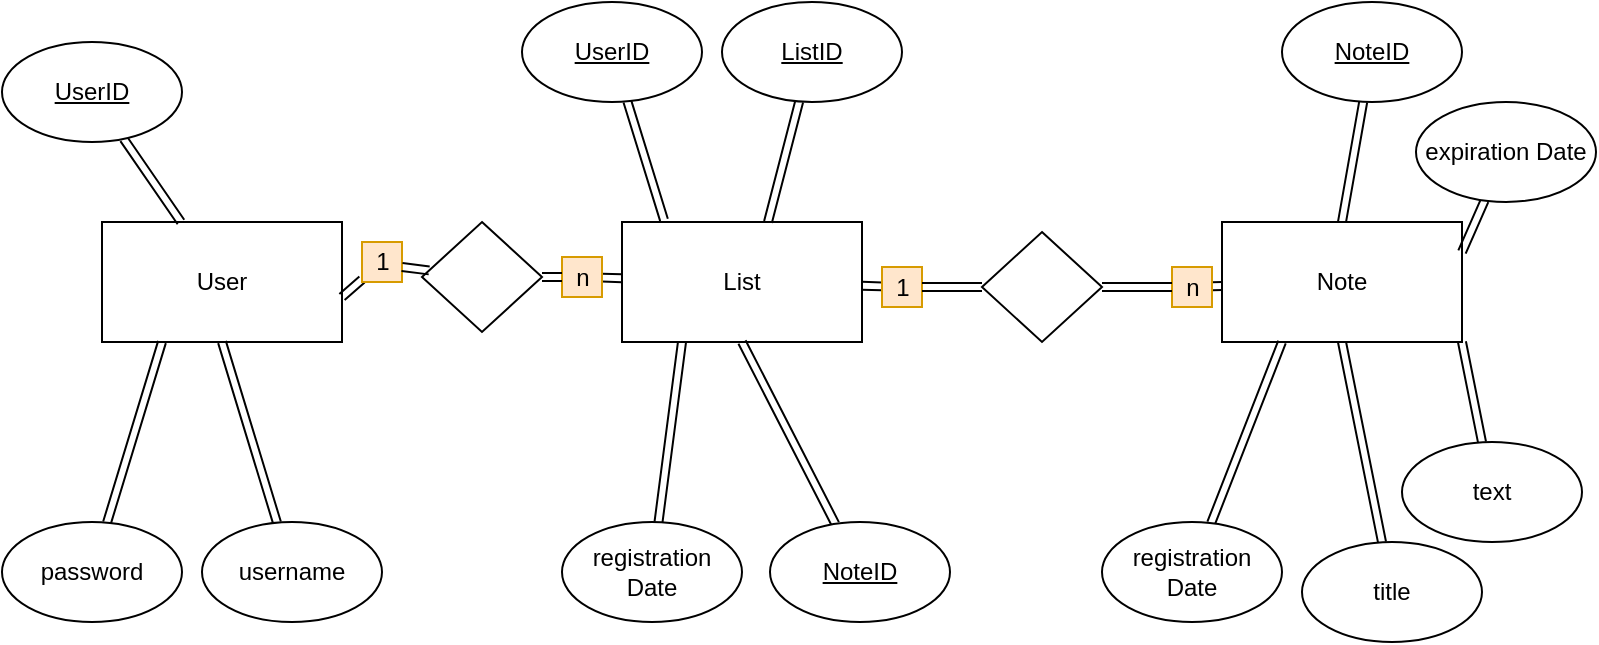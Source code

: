<mxfile version="12.9.14" type="github">
  <diagram id="C5RBs43oDa-KdzZeNtuy" name="Page-1">
    <mxGraphModel dx="1182" dy="756" grid="1" gridSize="10" guides="1" tooltips="1" connect="1" arrows="1" fold="1" page="1" pageScale="1" pageWidth="827" pageHeight="1169" math="0" shadow="0">
      <root>
        <mxCell id="WIyWlLk6GJQsqaUBKTNV-0" />
        <mxCell id="WIyWlLk6GJQsqaUBKTNV-1" parent="WIyWlLk6GJQsqaUBKTNV-0" />
        <mxCell id="qGvon2mAorv6Pj_mQ5Kc-0" value="User" style="rounded=0;whiteSpace=wrap;html=1;" vertex="1" parent="WIyWlLk6GJQsqaUBKTNV-1">
          <mxGeometry x="80" y="200" width="120" height="60" as="geometry" />
        </mxCell>
        <mxCell id="qGvon2mAorv6Pj_mQ5Kc-1" value="List" style="rounded=0;whiteSpace=wrap;html=1;" vertex="1" parent="WIyWlLk6GJQsqaUBKTNV-1">
          <mxGeometry x="340" y="200" width="120" height="60" as="geometry" />
        </mxCell>
        <mxCell id="qGvon2mAorv6Pj_mQ5Kc-2" value="Note" style="rounded=0;whiteSpace=wrap;html=1;" vertex="1" parent="WIyWlLk6GJQsqaUBKTNV-1">
          <mxGeometry x="640" y="200" width="120" height="60" as="geometry" />
        </mxCell>
        <mxCell id="qGvon2mAorv6Pj_mQ5Kc-4" value="" style="rounded=0;orthogonalLoop=1;jettySize=auto;html=1;shape=link;" edge="1" parent="WIyWlLk6GJQsqaUBKTNV-1" source="qGvon2mAorv6Pj_mQ5Kc-3" target="qGvon2mAorv6Pj_mQ5Kc-0">
          <mxGeometry relative="1" as="geometry" />
        </mxCell>
        <mxCell id="qGvon2mAorv6Pj_mQ5Kc-3" value="&lt;u&gt;UserID&lt;/u&gt;" style="ellipse;whiteSpace=wrap;html=1;" vertex="1" parent="WIyWlLk6GJQsqaUBKTNV-1">
          <mxGeometry x="30" y="110" width="90" height="50" as="geometry" />
        </mxCell>
        <mxCell id="qGvon2mAorv6Pj_mQ5Kc-5" value="" style="rounded=0;orthogonalLoop=1;jettySize=auto;html=1;shape=link;entryX=0.25;entryY=1;entryDx=0;entryDy=0;" edge="1" parent="WIyWlLk6GJQsqaUBKTNV-1" source="qGvon2mAorv6Pj_mQ5Kc-6" target="qGvon2mAorv6Pj_mQ5Kc-0">
          <mxGeometry relative="1" as="geometry">
            <mxPoint x="119.474" y="440" as="targetPoint" />
          </mxGeometry>
        </mxCell>
        <mxCell id="qGvon2mAorv6Pj_mQ5Kc-6" value="password" style="ellipse;whiteSpace=wrap;html=1;" vertex="1" parent="WIyWlLk6GJQsqaUBKTNV-1">
          <mxGeometry x="30" y="350" width="90" height="50" as="geometry" />
        </mxCell>
        <mxCell id="qGvon2mAorv6Pj_mQ5Kc-7" value="" style="rounded=0;orthogonalLoop=1;jettySize=auto;html=1;shape=link;entryX=0.5;entryY=1;entryDx=0;entryDy=0;" edge="1" parent="WIyWlLk6GJQsqaUBKTNV-1" source="qGvon2mAorv6Pj_mQ5Kc-8" target="qGvon2mAorv6Pj_mQ5Kc-0">
          <mxGeometry relative="1" as="geometry">
            <mxPoint x="219.474" y="440" as="targetPoint" />
          </mxGeometry>
        </mxCell>
        <mxCell id="qGvon2mAorv6Pj_mQ5Kc-8" value="username" style="ellipse;whiteSpace=wrap;html=1;" vertex="1" parent="WIyWlLk6GJQsqaUBKTNV-1">
          <mxGeometry x="130" y="350" width="90" height="50" as="geometry" />
        </mxCell>
        <mxCell id="qGvon2mAorv6Pj_mQ5Kc-9" value="" style="rounded=0;orthogonalLoop=1;jettySize=auto;html=1;shape=link;entryX=0.175;entryY=-0.017;entryDx=0;entryDy=0;entryPerimeter=0;" edge="1" parent="WIyWlLk6GJQsqaUBKTNV-1" source="qGvon2mAorv6Pj_mQ5Kc-10" target="qGvon2mAorv6Pj_mQ5Kc-1">
          <mxGeometry relative="1" as="geometry">
            <mxPoint x="149.474" y="230" as="targetPoint" />
          </mxGeometry>
        </mxCell>
        <mxCell id="qGvon2mAorv6Pj_mQ5Kc-10" value="&lt;u&gt;UserID&lt;/u&gt;" style="ellipse;whiteSpace=wrap;html=1;" vertex="1" parent="WIyWlLk6GJQsqaUBKTNV-1">
          <mxGeometry x="290" y="90" width="90" height="50" as="geometry" />
        </mxCell>
        <mxCell id="qGvon2mAorv6Pj_mQ5Kc-11" value="" style="rounded=0;orthogonalLoop=1;jettySize=auto;html=1;shape=link;" edge="1" parent="WIyWlLk6GJQsqaUBKTNV-1" source="qGvon2mAorv6Pj_mQ5Kc-12">
          <mxGeometry relative="1" as="geometry">
            <mxPoint x="413" y="200" as="targetPoint" />
          </mxGeometry>
        </mxCell>
        <mxCell id="qGvon2mAorv6Pj_mQ5Kc-12" value="&lt;u&gt;ListID&lt;/u&gt;" style="ellipse;whiteSpace=wrap;html=1;" vertex="1" parent="WIyWlLk6GJQsqaUBKTNV-1">
          <mxGeometry x="390" y="90" width="90" height="50" as="geometry" />
        </mxCell>
        <mxCell id="qGvon2mAorv6Pj_mQ5Kc-13" value="" style="rounded=0;orthogonalLoop=1;jettySize=auto;html=1;shape=link;entryX=0.25;entryY=1;entryDx=0;entryDy=0;" edge="1" parent="WIyWlLk6GJQsqaUBKTNV-1" source="qGvon2mAorv6Pj_mQ5Kc-14" target="qGvon2mAorv6Pj_mQ5Kc-1">
          <mxGeometry relative="1" as="geometry">
            <mxPoint x="399.474" y="440" as="targetPoint" />
          </mxGeometry>
        </mxCell>
        <mxCell id="qGvon2mAorv6Pj_mQ5Kc-14" value="registration Date" style="ellipse;whiteSpace=wrap;html=1;" vertex="1" parent="WIyWlLk6GJQsqaUBKTNV-1">
          <mxGeometry x="310" y="350" width="90" height="50" as="geometry" />
        </mxCell>
        <mxCell id="qGvon2mAorv6Pj_mQ5Kc-16" style="edgeStyle=none;shape=link;rounded=0;orthogonalLoop=1;jettySize=auto;html=1;entryX=0.5;entryY=1;entryDx=0;entryDy=0;" edge="1" parent="WIyWlLk6GJQsqaUBKTNV-1" source="qGvon2mAorv6Pj_mQ5Kc-15" target="qGvon2mAorv6Pj_mQ5Kc-1">
          <mxGeometry relative="1" as="geometry" />
        </mxCell>
        <mxCell id="qGvon2mAorv6Pj_mQ5Kc-15" value="&lt;u&gt;NoteID&lt;/u&gt;" style="ellipse;whiteSpace=wrap;html=1;" vertex="1" parent="WIyWlLk6GJQsqaUBKTNV-1">
          <mxGeometry x="414" y="350" width="90" height="50" as="geometry" />
        </mxCell>
        <mxCell id="qGvon2mAorv6Pj_mQ5Kc-18" style="edgeStyle=none;shape=link;rounded=0;orthogonalLoop=1;jettySize=auto;html=1;entryX=0.5;entryY=0;entryDx=0;entryDy=0;" edge="1" parent="WIyWlLk6GJQsqaUBKTNV-1" source="qGvon2mAorv6Pj_mQ5Kc-17" target="qGvon2mAorv6Pj_mQ5Kc-2">
          <mxGeometry relative="1" as="geometry" />
        </mxCell>
        <mxCell id="qGvon2mAorv6Pj_mQ5Kc-17" value="&lt;u&gt;NoteID&lt;/u&gt;" style="ellipse;whiteSpace=wrap;html=1;" vertex="1" parent="WIyWlLk6GJQsqaUBKTNV-1">
          <mxGeometry x="670" y="90" width="90" height="50" as="geometry" />
        </mxCell>
        <mxCell id="qGvon2mAorv6Pj_mQ5Kc-20" style="edgeStyle=none;shape=link;rounded=0;orthogonalLoop=1;jettySize=auto;html=1;entryX=0.25;entryY=1;entryDx=0;entryDy=0;" edge="1" parent="WIyWlLk6GJQsqaUBKTNV-1" source="qGvon2mAorv6Pj_mQ5Kc-19" target="qGvon2mAorv6Pj_mQ5Kc-2">
          <mxGeometry relative="1" as="geometry" />
        </mxCell>
        <mxCell id="qGvon2mAorv6Pj_mQ5Kc-19" value="registration Date" style="ellipse;whiteSpace=wrap;html=1;" vertex="1" parent="WIyWlLk6GJQsqaUBKTNV-1">
          <mxGeometry x="580" y="350" width="90" height="50" as="geometry" />
        </mxCell>
        <mxCell id="qGvon2mAorv6Pj_mQ5Kc-22" style="edgeStyle=none;shape=link;rounded=0;orthogonalLoop=1;jettySize=auto;html=1;entryX=0.5;entryY=1;entryDx=0;entryDy=0;" edge="1" parent="WIyWlLk6GJQsqaUBKTNV-1" source="qGvon2mAorv6Pj_mQ5Kc-21" target="qGvon2mAorv6Pj_mQ5Kc-2">
          <mxGeometry relative="1" as="geometry" />
        </mxCell>
        <mxCell id="qGvon2mAorv6Pj_mQ5Kc-21" value="title" style="ellipse;whiteSpace=wrap;html=1;" vertex="1" parent="WIyWlLk6GJQsqaUBKTNV-1">
          <mxGeometry x="680" y="360" width="90" height="50" as="geometry" />
        </mxCell>
        <mxCell id="qGvon2mAorv6Pj_mQ5Kc-24" style="edgeStyle=none;shape=link;rounded=0;orthogonalLoop=1;jettySize=auto;html=1;entryX=1;entryY=1;entryDx=0;entryDy=0;" edge="1" parent="WIyWlLk6GJQsqaUBKTNV-1" source="qGvon2mAorv6Pj_mQ5Kc-23" target="qGvon2mAorv6Pj_mQ5Kc-2">
          <mxGeometry relative="1" as="geometry" />
        </mxCell>
        <mxCell id="qGvon2mAorv6Pj_mQ5Kc-23" value="text" style="ellipse;whiteSpace=wrap;html=1;" vertex="1" parent="WIyWlLk6GJQsqaUBKTNV-1">
          <mxGeometry x="730" y="310" width="90" height="50" as="geometry" />
        </mxCell>
        <mxCell id="qGvon2mAorv6Pj_mQ5Kc-26" style="edgeStyle=none;shape=link;rounded=0;orthogonalLoop=1;jettySize=auto;html=1;entryX=1;entryY=0.25;entryDx=0;entryDy=0;" edge="1" parent="WIyWlLk6GJQsqaUBKTNV-1" source="qGvon2mAorv6Pj_mQ5Kc-25" target="qGvon2mAorv6Pj_mQ5Kc-2">
          <mxGeometry relative="1" as="geometry" />
        </mxCell>
        <mxCell id="qGvon2mAorv6Pj_mQ5Kc-25" value="expiration Date" style="ellipse;whiteSpace=wrap;html=1;" vertex="1" parent="WIyWlLk6GJQsqaUBKTNV-1">
          <mxGeometry x="737" y="140" width="90" height="50" as="geometry" />
        </mxCell>
        <mxCell id="qGvon2mAorv6Pj_mQ5Kc-28" style="edgeStyle=none;shape=link;rounded=0;orthogonalLoop=1;jettySize=auto;html=1;entryX=1;entryY=0.625;entryDx=0;entryDy=0;entryPerimeter=0;" edge="1" parent="WIyWlLk6GJQsqaUBKTNV-1" source="qGvon2mAorv6Pj_mQ5Kc-34" target="qGvon2mAorv6Pj_mQ5Kc-0">
          <mxGeometry relative="1" as="geometry" />
        </mxCell>
        <mxCell id="qGvon2mAorv6Pj_mQ5Kc-29" value="" style="edgeStyle=none;shape=link;rounded=0;orthogonalLoop=1;jettySize=auto;html=1;" edge="1" parent="WIyWlLk6GJQsqaUBKTNV-1" source="qGvon2mAorv6Pj_mQ5Kc-36" target="qGvon2mAorv6Pj_mQ5Kc-1">
          <mxGeometry relative="1" as="geometry" />
        </mxCell>
        <mxCell id="qGvon2mAorv6Pj_mQ5Kc-27" value="" style="rhombus;whiteSpace=wrap;html=1;" vertex="1" parent="WIyWlLk6GJQsqaUBKTNV-1">
          <mxGeometry x="240" y="200" width="60" height="55" as="geometry" />
        </mxCell>
        <mxCell id="qGvon2mAorv6Pj_mQ5Kc-32" value="" style="edgeStyle=none;shape=link;rounded=0;orthogonalLoop=1;jettySize=auto;html=1;" edge="1" parent="WIyWlLk6GJQsqaUBKTNV-1" source="qGvon2mAorv6Pj_mQ5Kc-40" target="qGvon2mAorv6Pj_mQ5Kc-1">
          <mxGeometry relative="1" as="geometry" />
        </mxCell>
        <mxCell id="qGvon2mAorv6Pj_mQ5Kc-33" value="" style="edgeStyle=none;shape=link;rounded=0;orthogonalLoop=1;jettySize=auto;html=1;" edge="1" parent="WIyWlLk6GJQsqaUBKTNV-1" source="qGvon2mAorv6Pj_mQ5Kc-38" target="qGvon2mAorv6Pj_mQ5Kc-2">
          <mxGeometry relative="1" as="geometry" />
        </mxCell>
        <mxCell id="qGvon2mAorv6Pj_mQ5Kc-31" value="" style="rhombus;whiteSpace=wrap;html=1;" vertex="1" parent="WIyWlLk6GJQsqaUBKTNV-1">
          <mxGeometry x="520" y="205" width="60" height="55" as="geometry" />
        </mxCell>
        <mxCell id="qGvon2mAorv6Pj_mQ5Kc-34" value="1" style="text;html=1;align=center;verticalAlign=middle;resizable=0;points=[];autosize=1;fillColor=#ffe6cc;strokeColor=#d79b00;" vertex="1" parent="WIyWlLk6GJQsqaUBKTNV-1">
          <mxGeometry x="210" y="210" width="20" height="20" as="geometry" />
        </mxCell>
        <mxCell id="qGvon2mAorv6Pj_mQ5Kc-35" style="edgeStyle=none;shape=link;rounded=0;orthogonalLoop=1;jettySize=auto;html=1;entryX=1;entryY=0.625;entryDx=0;entryDy=0;entryPerimeter=0;" edge="1" parent="WIyWlLk6GJQsqaUBKTNV-1" source="qGvon2mAorv6Pj_mQ5Kc-27" target="qGvon2mAorv6Pj_mQ5Kc-34">
          <mxGeometry relative="1" as="geometry">
            <mxPoint x="244.045" y="231.208" as="sourcePoint" />
            <mxPoint x="200" y="237.5" as="targetPoint" />
          </mxGeometry>
        </mxCell>
        <mxCell id="qGvon2mAorv6Pj_mQ5Kc-36" value="n" style="text;html=1;align=center;verticalAlign=middle;resizable=0;points=[];autosize=1;fillColor=#ffe6cc;strokeColor=#d79b00;" vertex="1" parent="WIyWlLk6GJQsqaUBKTNV-1">
          <mxGeometry x="310" y="217.5" width="20" height="20" as="geometry" />
        </mxCell>
        <mxCell id="qGvon2mAorv6Pj_mQ5Kc-37" value="" style="edgeStyle=none;shape=link;rounded=0;orthogonalLoop=1;jettySize=auto;html=1;" edge="1" parent="WIyWlLk6GJQsqaUBKTNV-1" source="qGvon2mAorv6Pj_mQ5Kc-27" target="qGvon2mAorv6Pj_mQ5Kc-36">
          <mxGeometry relative="1" as="geometry">
            <mxPoint x="299.384" y="228.065" as="sourcePoint" />
            <mxPoint x="340" y="228.846" as="targetPoint" />
          </mxGeometry>
        </mxCell>
        <mxCell id="qGvon2mAorv6Pj_mQ5Kc-38" value="n" style="text;html=1;align=center;verticalAlign=middle;resizable=0;points=[];autosize=1;fillColor=#ffe6cc;strokeColor=#d79b00;" vertex="1" parent="WIyWlLk6GJQsqaUBKTNV-1">
          <mxGeometry x="615" y="222.5" width="20" height="20" as="geometry" />
        </mxCell>
        <mxCell id="qGvon2mAorv6Pj_mQ5Kc-39" value="" style="edgeStyle=none;shape=link;rounded=0;orthogonalLoop=1;jettySize=auto;html=1;" edge="1" parent="WIyWlLk6GJQsqaUBKTNV-1" source="qGvon2mAorv6Pj_mQ5Kc-31" target="qGvon2mAorv6Pj_mQ5Kc-38">
          <mxGeometry relative="1" as="geometry">
            <mxPoint x="579.464" y="232.009" as="sourcePoint" />
            <mxPoint x="640" y="231" as="targetPoint" />
          </mxGeometry>
        </mxCell>
        <mxCell id="qGvon2mAorv6Pj_mQ5Kc-40" value="1" style="text;html=1;align=center;verticalAlign=middle;resizable=0;points=[];autosize=1;fillColor=#ffe6cc;strokeColor=#d79b00;" vertex="1" parent="WIyWlLk6GJQsqaUBKTNV-1">
          <mxGeometry x="470" y="222.5" width="20" height="20" as="geometry" />
        </mxCell>
        <mxCell id="qGvon2mAorv6Pj_mQ5Kc-41" value="" style="edgeStyle=none;shape=link;rounded=0;orthogonalLoop=1;jettySize=auto;html=1;" edge="1" parent="WIyWlLk6GJQsqaUBKTNV-1" source="qGvon2mAorv6Pj_mQ5Kc-31" target="qGvon2mAorv6Pj_mQ5Kc-40">
          <mxGeometry relative="1" as="geometry">
            <mxPoint x="520.536" y="232.009" as="sourcePoint" />
            <mxPoint x="460" y="231" as="targetPoint" />
          </mxGeometry>
        </mxCell>
      </root>
    </mxGraphModel>
  </diagram>
</mxfile>
